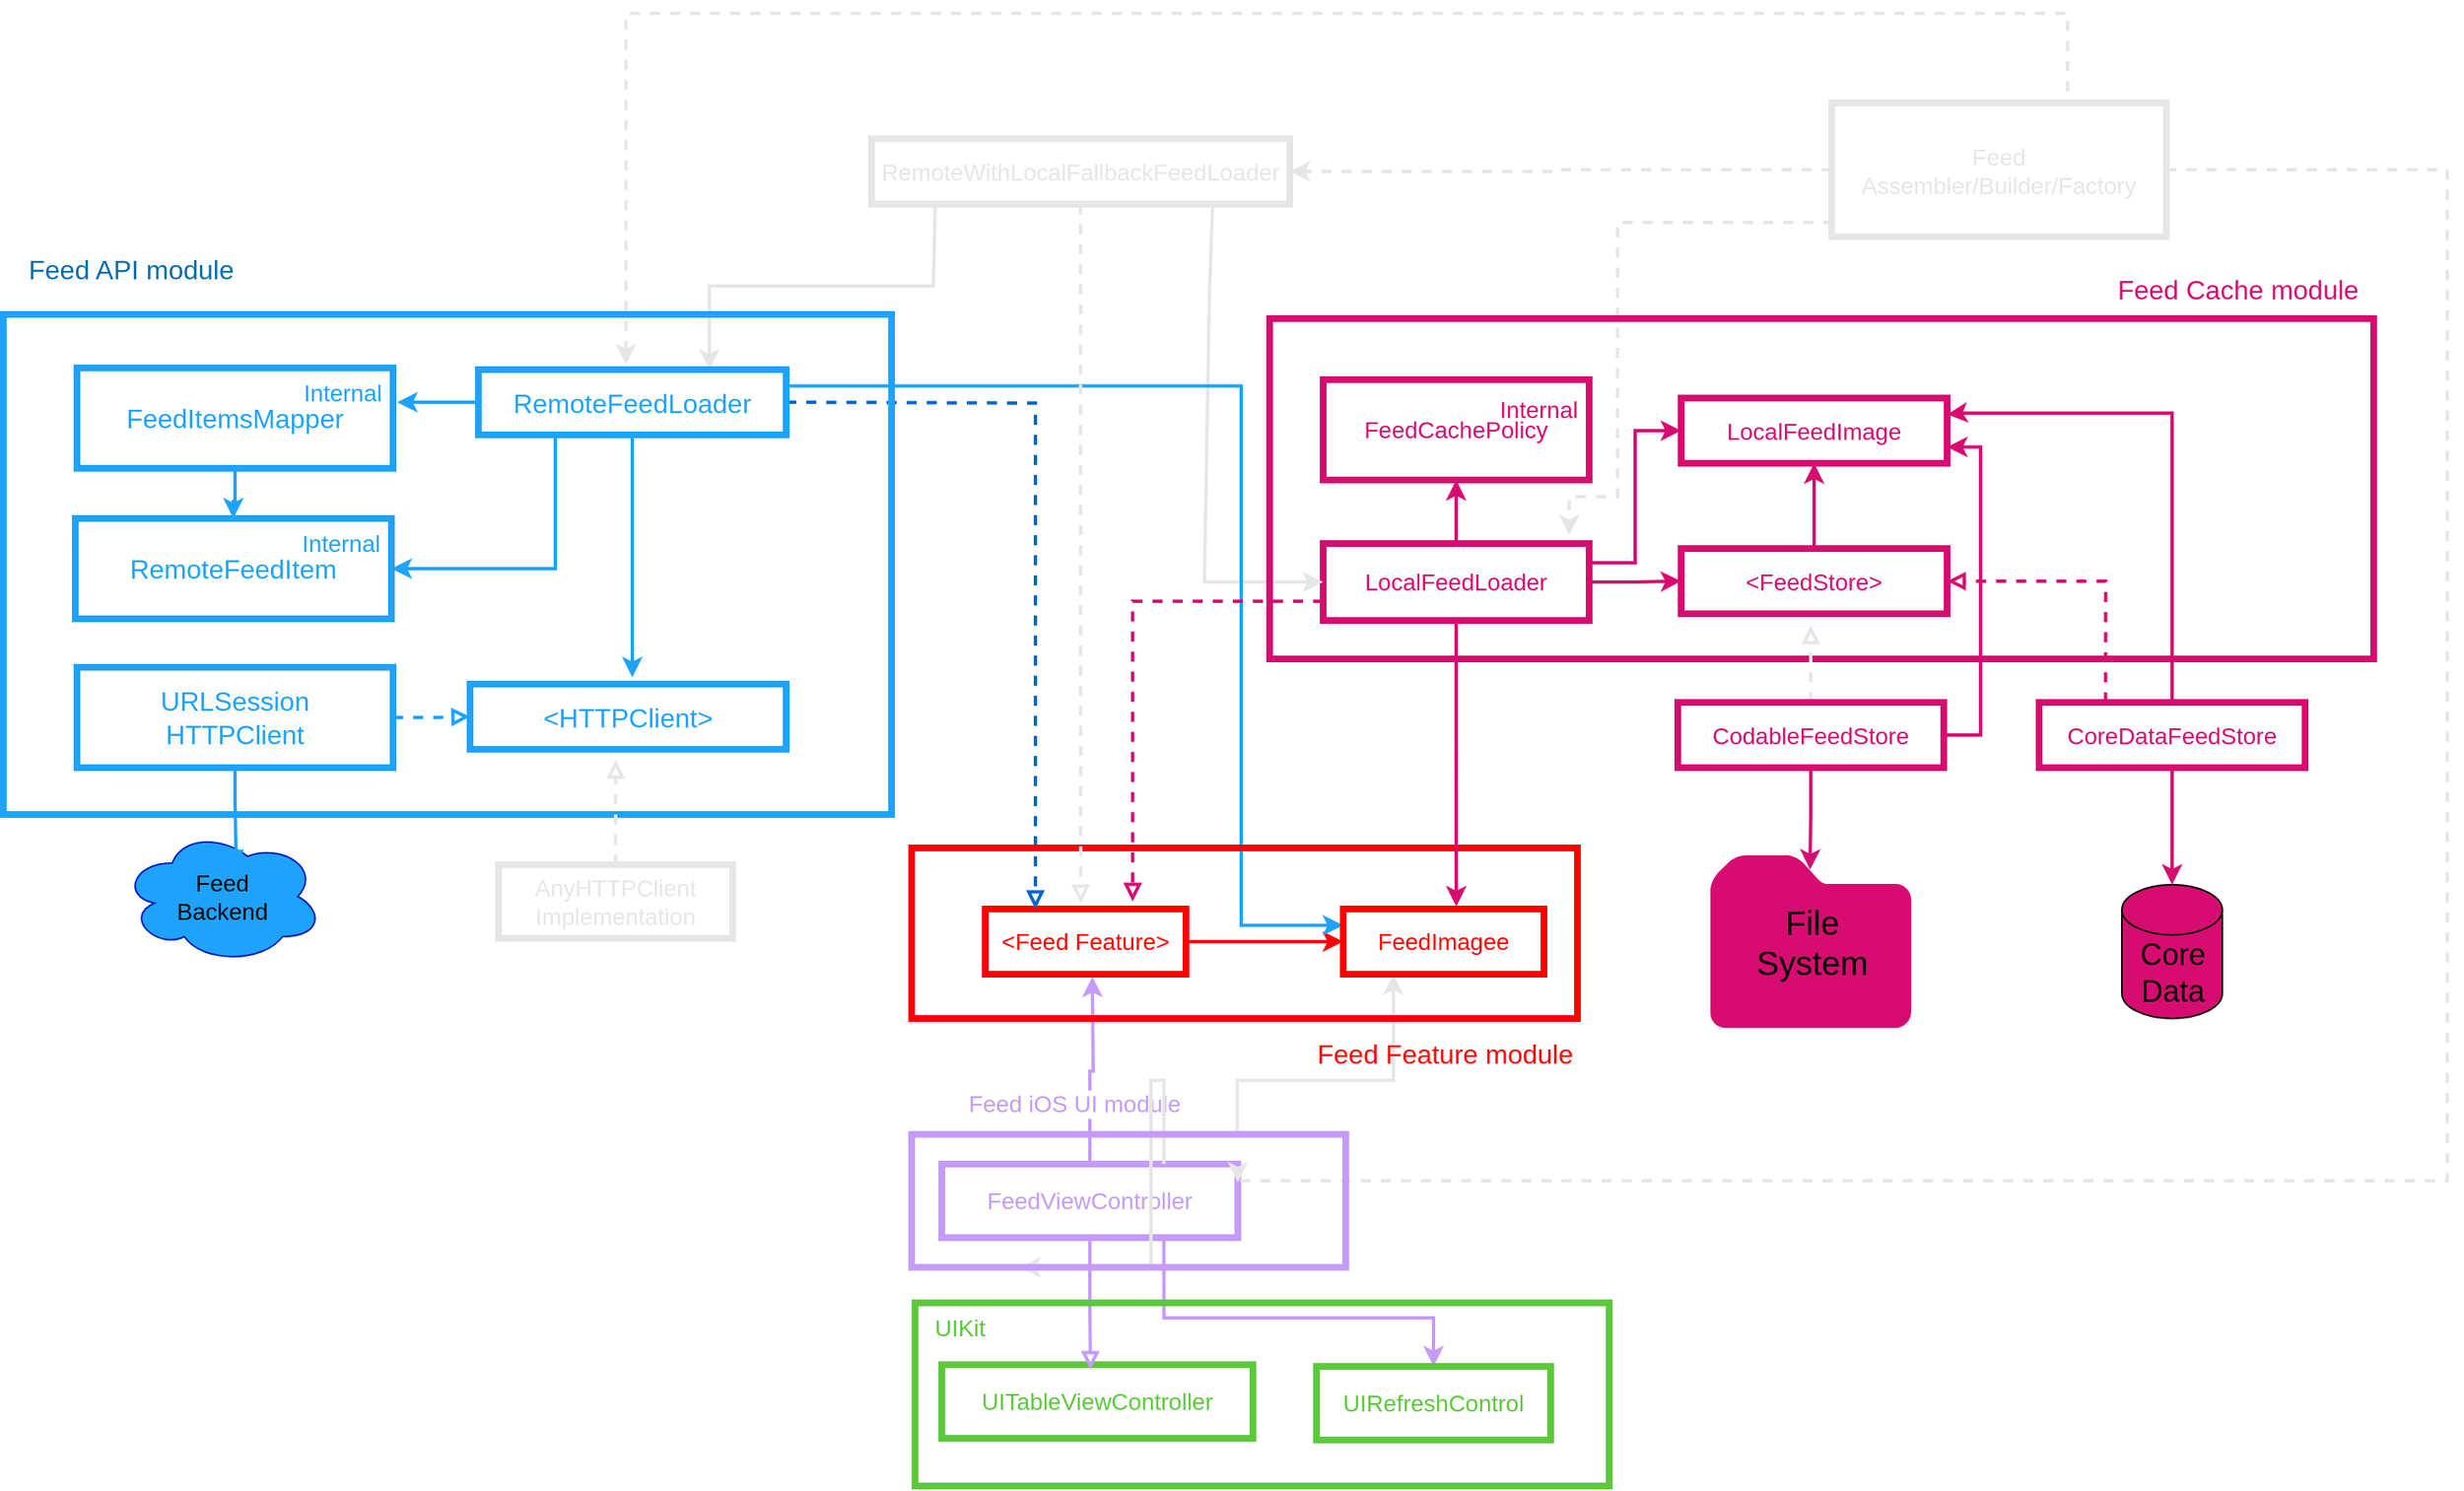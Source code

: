 <mxfile version="21.4.0" type="github">
  <diagram name="Version-1" id="Y2WjuvX7hO9Vn0jHDt_I">
    <mxGraphModel dx="2054" dy="1160" grid="0" gridSize="10" guides="1" tooltips="1" connect="1" arrows="1" fold="1" page="1" pageScale="1" pageWidth="1400" pageHeight="850" math="0" shadow="0">
      <root>
        <mxCell id="0" />
        <mxCell id="1" parent="0" />
        <mxCell id="fa2TgRjNBBgpzOrha1pa-1" value="&lt;span style=&quot;font-size: 14px;&quot;&gt;&lt;font style=&quot;font-size: 14px;&quot;&gt;UITableViewController&lt;/font&gt;&lt;/span&gt;" style="rounded=0;whiteSpace=wrap;html=1;strokeWidth=4;fillColor=none;strokeColor=#5CC93B;fontSize=14;fontColor=#5CC93B;" parent="1" vertex="1">
          <mxGeometry x="689" y="853" width="186" height="44" as="geometry" />
        </mxCell>
        <mxCell id="kslnaKKYkAR8ZkGTqqHD-31" style="edgeStyle=orthogonalEdgeStyle;rounded=0;orthogonalLoop=1;jettySize=auto;html=1;strokeWidth=2;strokeColor=#C49BF9;" parent="1" source="fa2TgRjNBBgpzOrha1pa-2" edge="1">
          <mxGeometry relative="1" as="geometry">
            <mxPoint x="779" y="621" as="targetPoint" />
          </mxGeometry>
        </mxCell>
        <mxCell id="BpPRSDlrW4VKUzsqnZfC-1" value="&lt;font style=&quot;font-size: 14px;&quot; color=&quot;#c49bf9&quot;&gt;Feed iOS UI module&lt;/font&gt;" style="edgeLabel;html=1;align=center;verticalAlign=middle;resizable=0;points=[];" vertex="1" connectable="0" parent="kslnaKKYkAR8ZkGTqqHD-31">
          <mxGeometry x="-0.406" y="-2" relative="1" as="geometry">
            <mxPoint x="-12" y="-2" as="offset" />
          </mxGeometry>
        </mxCell>
        <mxCell id="kslnaKKYkAR8ZkGTqqHD-38" style="edgeStyle=orthogonalEdgeStyle;rounded=0;orthogonalLoop=1;jettySize=auto;html=1;exitX=0.75;exitY=0;exitDx=0;exitDy=0;entryX=0.25;entryY=1;entryDx=0;entryDy=0;strokeWidth=2;strokeColor=#E6E6E6;" parent="1" source="BpPRSDlrW4VKUzsqnZfC-4" target="kslnaKKYkAR8ZkGTqqHD-33" edge="1">
          <mxGeometry relative="1" as="geometry">
            <Array as="points">
              <mxPoint x="959" y="683" />
            </Array>
          </mxGeometry>
        </mxCell>
        <mxCell id="BpPRSDlrW4VKUzsqnZfC-10" style="edgeStyle=orthogonalEdgeStyle;rounded=0;orthogonalLoop=1;jettySize=auto;html=1;entryX=0.478;entryY=0.068;entryDx=0;entryDy=0;entryPerimeter=0;strokeWidth=2;strokeColor=#C49BF9;endSize=6;endArrow=block;endFill=0;" edge="1" parent="1" source="fa2TgRjNBBgpzOrha1pa-2" target="fa2TgRjNBBgpzOrha1pa-1">
          <mxGeometry relative="1" as="geometry" />
        </mxCell>
        <mxCell id="BpPRSDlrW4VKUzsqnZfC-11" style="edgeStyle=orthogonalEdgeStyle;rounded=0;orthogonalLoop=1;jettySize=auto;html=1;exitX=0.75;exitY=1;exitDx=0;exitDy=0;entryX=0.5;entryY=0;entryDx=0;entryDy=0;strokeWidth=2;strokeColor=#C49BF9;" edge="1" parent="1" source="fa2TgRjNBBgpzOrha1pa-2" target="BpPRSDlrW4VKUzsqnZfC-8">
          <mxGeometry relative="1" as="geometry">
            <Array as="points">
              <mxPoint x="842" y="825" />
              <mxPoint x="1003" y="825" />
            </Array>
          </mxGeometry>
        </mxCell>
        <mxCell id="fa2TgRjNBBgpzOrha1pa-2" value="&lt;font style=&quot;font-size: 14px;&quot;&gt;FeedViewController&lt;/font&gt;" style="rounded=0;whiteSpace=wrap;html=1;fillColor=none;strokeColor=#C49BF9;strokeWidth=4;fontSize=14;fontColor=#C49BF9;" parent="1" vertex="1">
          <mxGeometry x="689" y="733" width="177" height="44" as="geometry" />
        </mxCell>
        <mxCell id="kslnaKKYkAR8ZkGTqqHD-34" style="edgeStyle=orthogonalEdgeStyle;rounded=0;orthogonalLoop=1;jettySize=auto;html=1;entryX=0;entryY=0.5;entryDx=0;entryDy=0;strokeColor=#FF0000;fontColor=#FF0000;strokeWidth=2;" parent="1" source="fa2TgRjNBBgpzOrha1pa-3" target="kslnaKKYkAR8ZkGTqqHD-33" edge="1">
          <mxGeometry relative="1" as="geometry" />
        </mxCell>
        <mxCell id="fa2TgRjNBBgpzOrha1pa-3" value="&lt;font style=&quot;font-size: 14px;&quot;&gt;&amp;lt;Feed Feature&amp;gt;&lt;/font&gt;" style="rounded=0;whiteSpace=wrap;html=1;fillColor=none;strokeColor=#FF0000;strokeWidth=4;fontSize=14;fontColor=#FF0000;" parent="1" vertex="1">
          <mxGeometry x="715" y="580.5" width="120" height="39" as="geometry" />
        </mxCell>
        <mxCell id="KoEfR0-JcFAQGKNgfmnl-4" style="edgeStyle=orthogonalEdgeStyle;rounded=0;orthogonalLoop=1;jettySize=auto;html=1;entryX=0;entryY=0.5;entryDx=0;entryDy=0;strokeWidth=2;strokeColor=#D70C70;" parent="1" source="fa2TgRjNBBgpzOrha1pa-6" target="kslnaKKYkAR8ZkGTqqHD-20" edge="1">
          <mxGeometry relative="1" as="geometry" />
        </mxCell>
        <mxCell id="KoEfR0-JcFAQGKNgfmnl-11" style="edgeStyle=orthogonalEdgeStyle;rounded=0;orthogonalLoop=1;jettySize=auto;html=1;exitX=1;exitY=0.25;exitDx=0;exitDy=0;entryX=0;entryY=0.5;entryDx=0;entryDy=0;strokeWidth=2;strokeColor=#D70C70;" parent="1" source="fa2TgRjNBBgpzOrha1pa-6" target="kslnaKKYkAR8ZkGTqqHD-19" edge="1">
          <mxGeometry relative="1" as="geometry" />
        </mxCell>
        <mxCell id="KoEfR0-JcFAQGKNgfmnl-13" style="edgeStyle=orthogonalEdgeStyle;rounded=0;orthogonalLoop=1;jettySize=auto;html=1;entryX=0.5;entryY=1;entryDx=0;entryDy=0;strokeWidth=2;strokeColor=#D70C70;" parent="1" source="fa2TgRjNBBgpzOrha1pa-6" target="KoEfR0-JcFAQGKNgfmnl-10" edge="1">
          <mxGeometry relative="1" as="geometry" />
        </mxCell>
        <mxCell id="fa2TgRjNBBgpzOrha1pa-6" value="&lt;font style=&quot;font-size: 14px;&quot;&gt;LocalFeedLoader&lt;/font&gt;" style="rounded=0;whiteSpace=wrap;html=1;fillColor=none;strokeColor=#D70C70;strokeWidth=4;fontColor=#D70C70;fontSize=14;" parent="1" vertex="1">
          <mxGeometry x="917" y="362" width="159" height="46" as="geometry" />
        </mxCell>
        <mxCell id="fa2TgRjNBBgpzOrha1pa-8" value="" style="html=1;labelBackgroundColor=#ffffff;startArrow=none;startFill=0;startSize=6;endArrow=block;endFill=0;endSize=6;jettySize=auto;orthogonalLoop=1;strokeWidth=2;dashed=1;fontSize=14;rounded=0;entryX=0.25;entryY=0;entryDx=0;entryDy=0;strokeColor=#0066CC;exitX=1;exitY=0.5;exitDx=0;exitDy=0;" parent="1" source="8nE0R6XnKWqMKPDeoMGo-2" target="fa2TgRjNBBgpzOrha1pa-3" edge="1">
          <mxGeometry width="60" height="60" relative="1" as="geometry">
            <mxPoint x="637" y="301" as="sourcePoint" />
            <mxPoint x="577" y="396" as="targetPoint" />
            <Array as="points">
              <mxPoint x="745" y="278" />
            </Array>
          </mxGeometry>
        </mxCell>
        <mxCell id="fa2TgRjNBBgpzOrha1pa-10" value="&lt;font style=&quot;font-size: 14px;&quot;&gt;RemoteWithLocalFallbackFeedLoader&lt;/font&gt;" style="rounded=0;whiteSpace=wrap;html=1;fillColor=none;strokeColor=#E6E6E6;strokeWidth=4;fontSize=14;fontColor=#E6E6E6;" parent="1" vertex="1">
          <mxGeometry x="647" y="120" width="250" height="39" as="geometry" />
        </mxCell>
        <mxCell id="fa2TgRjNBBgpzOrha1pa-12" value="" style="endArrow=classic;html=1;rounded=0;exitX=0.152;exitY=1.026;exitDx=0;exitDy=0;exitPerimeter=0;strokeWidth=2;strokeColor=#E6E6E6;entryX=0.75;entryY=0;entryDx=0;entryDy=0;fontColor=#E6E6E6;" parent="1" source="fa2TgRjNBBgpzOrha1pa-10" target="8nE0R6XnKWqMKPDeoMGo-2" edge="1">
          <mxGeometry width="50" height="50" relative="1" as="geometry">
            <mxPoint x="684.045" y="184.014" as="sourcePoint" />
            <mxPoint x="639.998" y="253.989" as="targetPoint" />
            <Array as="points">
              <mxPoint x="684" y="208" />
              <mxPoint x="550" y="208" />
            </Array>
          </mxGeometry>
        </mxCell>
        <mxCell id="fa2TgRjNBBgpzOrha1pa-13" value="" style="endArrow=classic;html=1;rounded=0;exitX=0.816;exitY=0.949;exitDx=0;exitDy=0;exitPerimeter=0;strokeWidth=2;strokeColor=#E6E6E6;fontColor=#E6E6E6;entryX=0;entryY=0.5;entryDx=0;entryDy=0;" parent="1" source="fa2TgRjNBBgpzOrha1pa-10" target="fa2TgRjNBBgpzOrha1pa-6" edge="1">
          <mxGeometry width="50" height="50" relative="1" as="geometry">
            <mxPoint x="849" y="189" as="sourcePoint" />
            <mxPoint x="1003" y="334" as="targetPoint" />
            <Array as="points">
              <mxPoint x="849" y="213" />
              <mxPoint x="846" y="385" />
            </Array>
          </mxGeometry>
        </mxCell>
        <mxCell id="fa2TgRjNBBgpzOrha1pa-14" style="edgeStyle=orthogonalEdgeStyle;rounded=0;orthogonalLoop=1;jettySize=auto;html=1;strokeWidth=2;dashed=1;strokeColor=#E6E6E6;exitX=0.5;exitY=0;exitDx=0;exitDy=0;fontColor=#E6E6E6;entryX=0.701;entryY=0.1;entryDx=0;entryDy=0;entryPerimeter=0;" parent="1" source="fa2TgRjNBBgpzOrha1pa-18" target="8nE0R6XnKWqMKPDeoMGo-17" edge="1">
          <mxGeometry relative="1" as="geometry">
            <Array as="points">
              <mxPoint x="1362" y="99" />
              <mxPoint x="1362" y="45" />
              <mxPoint x="500" y="45" />
            </Array>
            <mxPoint x="1151" y="118" as="sourcePoint" />
            <mxPoint x="500" y="228" as="targetPoint" />
          </mxGeometry>
        </mxCell>
        <mxCell id="fa2TgRjNBBgpzOrha1pa-15" style="edgeStyle=orthogonalEdgeStyle;rounded=0;orthogonalLoop=1;jettySize=auto;html=1;entryX=1;entryY=0.5;entryDx=0;entryDy=0;strokeWidth=2;dashed=1;strokeColor=#E6E6E6;fontColor=#E6E6E6;" parent="1" source="fa2TgRjNBBgpzOrha1pa-18" target="fa2TgRjNBBgpzOrha1pa-10" edge="1">
          <mxGeometry relative="1" as="geometry" />
        </mxCell>
        <mxCell id="BpPRSDlrW4VKUzsqnZfC-5" style="edgeStyle=orthogonalEdgeStyle;rounded=0;orthogonalLoop=1;jettySize=auto;html=1;entryX=1;entryY=0.25;entryDx=0;entryDy=0;strokeWidth=2;dashed=1;strokeColor=#E6E6E6;" edge="1" parent="1" source="fa2TgRjNBBgpzOrha1pa-18" target="fa2TgRjNBBgpzOrha1pa-2">
          <mxGeometry relative="1" as="geometry">
            <mxPoint x="1681" y="899" as="targetPoint" />
            <Array as="points">
              <mxPoint x="1589" y="139" />
              <mxPoint x="1589" y="743" />
            </Array>
          </mxGeometry>
        </mxCell>
        <mxCell id="fa2TgRjNBBgpzOrha1pa-18" value="&lt;font style=&quot;font-size: 14px;&quot;&gt;Feed&lt;br style=&quot;font-size: 14px;&quot;&gt;Assembler/Builder/Factory&lt;br style=&quot;font-size: 14px;&quot;&gt;&lt;/font&gt;" style="rounded=0;whiteSpace=wrap;html=1;fillColor=none;strokeColor=#E6E6E6;strokeWidth=4;fontColor=#E6E6E6;fontSize=14;" parent="1" vertex="1">
          <mxGeometry x="1221" y="98.5" width="200" height="80" as="geometry" />
        </mxCell>
        <mxCell id="kslnaKKYkAR8ZkGTqqHD-9" style="edgeStyle=orthogonalEdgeStyle;rounded=0;orthogonalLoop=1;jettySize=auto;html=1;entryX=0.5;entryY=0;entryDx=0;entryDy=0;strokeColor=#1EA3FC;strokeWidth=2;" parent="1" source="8nE0R6XnKWqMKPDeoMGo-1" target="kslnaKKYkAR8ZkGTqqHD-6" edge="1">
          <mxGeometry relative="1" as="geometry" />
        </mxCell>
        <mxCell id="8nE0R6XnKWqMKPDeoMGo-1" value="&lt;font style=&quot;font-size: 16px;&quot;&gt;FeedItemsMapper&lt;/font&gt;" style="rounded=0;whiteSpace=wrap;html=1;fillColor=none;strokeColor=#1EA3FC;strokeWidth=4;fontColor=#1EA3FC;fontSize=16;" parent="1" vertex="1">
          <mxGeometry x="172" y="257" width="189" height="60" as="geometry" />
        </mxCell>
        <mxCell id="kslnaKKYkAR8ZkGTqqHD-2" style="edgeStyle=orthogonalEdgeStyle;rounded=0;orthogonalLoop=1;jettySize=auto;html=1;exitX=0.5;exitY=1;exitDx=0;exitDy=0;strokeColor=#1EA3FC;strokeWidth=2;" parent="1" source="8nE0R6XnKWqMKPDeoMGo-2" edge="1">
          <mxGeometry relative="1" as="geometry">
            <mxPoint x="504" y="442" as="targetPoint" />
            <mxPoint x="504" y="317" as="sourcePoint" />
          </mxGeometry>
        </mxCell>
        <mxCell id="kslnaKKYkAR8ZkGTqqHD-8" style="edgeStyle=orthogonalEdgeStyle;rounded=0;orthogonalLoop=1;jettySize=auto;html=1;strokeColor=#1EA3FC;strokeWidth=2;" parent="1" source="8nE0R6XnKWqMKPDeoMGo-2" edge="1">
          <mxGeometry relative="1" as="geometry">
            <mxPoint x="363.412" y="277.5" as="targetPoint" />
          </mxGeometry>
        </mxCell>
        <mxCell id="kslnaKKYkAR8ZkGTqqHD-14" style="edgeStyle=orthogonalEdgeStyle;rounded=0;orthogonalLoop=1;jettySize=auto;html=1;exitX=0.25;exitY=1;exitDx=0;exitDy=0;entryX=1;entryY=0.5;entryDx=0;entryDy=0;strokeColor=#1EA3FC;strokeWidth=2;" parent="1" source="8nE0R6XnKWqMKPDeoMGo-2" target="kslnaKKYkAR8ZkGTqqHD-6" edge="1">
          <mxGeometry relative="1" as="geometry" />
        </mxCell>
        <mxCell id="kslnaKKYkAR8ZkGTqqHD-46" style="edgeStyle=orthogonalEdgeStyle;rounded=0;orthogonalLoop=1;jettySize=auto;html=1;exitX=1;exitY=0.25;exitDx=0;exitDy=0;entryX=0;entryY=0.25;entryDx=0;entryDy=0;strokeWidth=2;strokeColor=#1EA3FC;" parent="1" source="8nE0R6XnKWqMKPDeoMGo-2" target="kslnaKKYkAR8ZkGTqqHD-33" edge="1">
          <mxGeometry relative="1" as="geometry">
            <Array as="points">
              <mxPoint x="868" y="268" />
              <mxPoint x="868" y="590" />
            </Array>
          </mxGeometry>
        </mxCell>
        <mxCell id="8nE0R6XnKWqMKPDeoMGo-2" value="&lt;font style=&quot;font-size: 16px;&quot;&gt;RemoteFeedLoader&lt;/font&gt;" style="rounded=0;whiteSpace=wrap;html=1;fillColor=none;strokeColor=#1EA3FC;strokeWidth=4;fontColor=#1EA3FC;fontSize=16;" parent="1" vertex="1">
          <mxGeometry x="412" y="258" width="184" height="39" as="geometry" />
        </mxCell>
        <mxCell id="8nE0R6XnKWqMKPDeoMGo-3" value="&lt;font style=&quot;font-size: 16px;&quot;&gt;&amp;lt;HTTPClient&amp;gt;&lt;/font&gt;" style="rounded=0;whiteSpace=wrap;html=1;fillColor=none;strokeColor=#1EA3FC;strokeWidth=4;fontColor=#1EA3FC;fontSize=16;" parent="1" vertex="1">
          <mxGeometry x="407" y="446" width="189" height="39" as="geometry" />
        </mxCell>
        <mxCell id="8nE0R6XnKWqMKPDeoMGo-4" value="&lt;font style=&quot;font-size: 14px;&quot;&gt;Feed&lt;br style=&quot;font-size: 14px;&quot;&gt;Backend&lt;/font&gt;" style="ellipse;shape=cloud;whiteSpace=wrap;html=1;fillColor=#1ea3fc;fontColor=#000000;strokeColor=#001DBC;fontSize=14;" parent="1" vertex="1">
          <mxGeometry x="199" y="533" width="120" height="80" as="geometry" />
        </mxCell>
        <mxCell id="8nE0R6XnKWqMKPDeoMGo-12" style="edgeStyle=orthogonalEdgeStyle;rounded=0;orthogonalLoop=1;jettySize=auto;html=1;entryX=0.567;entryY=0.163;entryDx=0;entryDy=0;entryPerimeter=0;strokeWidth=2;strokeColor=#1EA3FC;endArrow=baseDash;endFill=0;" parent="1" source="8nE0R6XnKWqMKPDeoMGo-8" target="8nE0R6XnKWqMKPDeoMGo-4" edge="1">
          <mxGeometry relative="1" as="geometry" />
        </mxCell>
        <mxCell id="kslnaKKYkAR8ZkGTqqHD-16" style="edgeStyle=orthogonalEdgeStyle;rounded=0;orthogonalLoop=1;jettySize=auto;html=1;exitX=1;exitY=0.5;exitDx=0;exitDy=0;entryX=0;entryY=0.5;entryDx=0;entryDy=0;strokeWidth=2;endArrow=block;endFill=0;dashed=1;strokeColor=#1EA3FC;" parent="1" source="8nE0R6XnKWqMKPDeoMGo-8" target="8nE0R6XnKWqMKPDeoMGo-3" edge="1">
          <mxGeometry relative="1" as="geometry" />
        </mxCell>
        <mxCell id="8nE0R6XnKWqMKPDeoMGo-8" value="&lt;span style=&quot;font-family: Helvetica; font-size: 16px; font-style: normal; font-variant-ligatures: normal; font-variant-caps: normal; font-weight: 400; letter-spacing: normal; orphans: 2; text-align: center; text-indent: 0px; text-transform: none; widows: 2; word-spacing: 0px; -webkit-text-stroke-width: 0px; background-color: rgb(251, 251, 251); text-decoration-thickness: initial; text-decoration-style: initial; text-decoration-color: initial; float: none; display: inline !important;&quot;&gt;URLSession&lt;br&gt;HTTPClient&lt;br&gt;&lt;/span&gt;" style="rounded=0;whiteSpace=wrap;html=1;fillColor=none;strokeColor=#1EA3FC;strokeWidth=4;fontColor=#1EA3FC;" parent="1" vertex="1">
          <mxGeometry x="172" y="436" width="189" height="60" as="geometry" />
        </mxCell>
        <mxCell id="8nE0R6XnKWqMKPDeoMGo-17" value="" style="rounded=0;whiteSpace=wrap;html=1;fillColor=none;strokeWidth=4;strokeColor=#1EA3FC;" parent="1" vertex="1">
          <mxGeometry x="128" y="225" width="531" height="299" as="geometry" />
        </mxCell>
        <mxCell id="8nE0R6XnKWqMKPDeoMGo-18" value="Feed API module" style="text;html=1;strokeColor=none;fillColor=none;align=center;verticalAlign=middle;whiteSpace=wrap;rounded=0;strokeWidth=0;fontColor=#006EAF;fontStyle=0;fontSize=16;" parent="1" vertex="1">
          <mxGeometry x="141" y="183" width="127" height="30" as="geometry" />
        </mxCell>
        <mxCell id="kslnaKKYkAR8ZkGTqqHD-4" value="&lt;font style=&quot;font-size: 14px;&quot;&gt;Internal&lt;/font&gt;" style="text;html=1;strokeColor=none;fillColor=none;align=center;verticalAlign=middle;whiteSpace=wrap;rounded=0;labelPosition=center;verticalLabelPosition=middle;fontColor=#1EA3FC;" parent="1" vertex="1">
          <mxGeometry x="301" y="257" width="60" height="30" as="geometry" />
        </mxCell>
        <mxCell id="kslnaKKYkAR8ZkGTqqHD-6" value="RemoteFeedItem" style="rounded=0;whiteSpace=wrap;html=1;fillColor=none;strokeColor=#1EA3FC;strokeWidth=4;fontColor=#1EA3FC;fontSize=16;" parent="1" vertex="1">
          <mxGeometry x="171" y="347" width="189" height="60" as="geometry" />
        </mxCell>
        <mxCell id="kslnaKKYkAR8ZkGTqqHD-7" value="&lt;font style=&quot;font-size: 14px;&quot;&gt;Internal&lt;/font&gt;" style="text;html=1;strokeColor=none;fillColor=none;align=center;verticalAlign=middle;whiteSpace=wrap;rounded=0;labelPosition=center;verticalLabelPosition=middle;fontColor=#1EA3FC;" parent="1" vertex="1">
          <mxGeometry x="300" y="347" width="60" height="30" as="geometry" />
        </mxCell>
        <mxCell id="kslnaKKYkAR8ZkGTqqHD-19" value="&lt;font style=&quot;font-size: 14px;&quot;&gt;LocalFeedImage&lt;/font&gt;" style="rounded=0;whiteSpace=wrap;html=1;fillColor=none;strokeColor=#D70C70;strokeWidth=4;fontColor=#D70C70;fontSize=14;" parent="1" vertex="1">
          <mxGeometry x="1131" y="275" width="159" height="39" as="geometry" />
        </mxCell>
        <mxCell id="kslnaKKYkAR8ZkGTqqHD-22" style="edgeStyle=orthogonalEdgeStyle;rounded=0;orthogonalLoop=1;jettySize=auto;html=1;entryX=0.5;entryY=1;entryDx=0;entryDy=0;strokeWidth=2;strokeColor=#D70C70;" parent="1" source="kslnaKKYkAR8ZkGTqqHD-20" target="kslnaKKYkAR8ZkGTqqHD-19" edge="1">
          <mxGeometry relative="1" as="geometry" />
        </mxCell>
        <mxCell id="kslnaKKYkAR8ZkGTqqHD-20" value="&lt;font style=&quot;font-size: 14px;&quot;&gt;&amp;lt;FeedStore&amp;gt;&lt;/font&gt;" style="rounded=0;whiteSpace=wrap;html=1;fillColor=none;strokeColor=#D70C70;strokeWidth=4;fontColor=#D70C70;fontSize=14;" parent="1" vertex="1">
          <mxGeometry x="1131" y="365" width="159" height="39" as="geometry" />
        </mxCell>
        <mxCell id="kslnaKKYkAR8ZkGTqqHD-25" value="Feed Cache module" style="text;html=1;strokeColor=none;fillColor=none;align=center;verticalAlign=middle;whiteSpace=wrap;rounded=0;strokeWidth=0;fontColor=#D70C70;fontStyle=0;fontSize=16;" parent="1" vertex="1">
          <mxGeometry x="1385" y="195" width="158" height="30" as="geometry" />
        </mxCell>
        <mxCell id="kslnaKKYkAR8ZkGTqqHD-28" style="edgeStyle=orthogonalEdgeStyle;rounded=0;orthogonalLoop=1;jettySize=auto;html=1;exitX=0;exitY=0.75;exitDx=0;exitDy=0;strokeWidth=2;strokeColor=#E6E6E6;dashed=1;fontColor=#E6E6E6;entryX=0.925;entryY=-0.109;entryDx=0;entryDy=0;entryPerimeter=0;" parent="1" target="fa2TgRjNBBgpzOrha1pa-6" edge="1">
          <mxGeometry relative="1" as="geometry">
            <mxPoint x="1221" y="169" as="sourcePoint" />
            <mxPoint x="1065.029" y="339.998" as="targetPoint" />
            <Array as="points">
              <mxPoint x="1221" y="170" />
              <mxPoint x="1093" y="170" />
              <mxPoint x="1093" y="334" />
              <mxPoint x="1064" y="334" />
            </Array>
          </mxGeometry>
        </mxCell>
        <mxCell id="kslnaKKYkAR8ZkGTqqHD-29" value="&lt;font style=&quot;font-size: 14px;&quot;&gt;AnyHTTPClient&lt;br&gt;Implementation&lt;br&gt;&lt;/font&gt;" style="rounded=0;whiteSpace=wrap;html=1;fillColor=none;strokeColor=#E6E6E6;strokeWidth=4;fontSize=14;gradientColor=#b3b3b3;fontColor=#E6E6E6;" parent="1" vertex="1">
          <mxGeometry x="424" y="554" width="140" height="44" as="geometry" />
        </mxCell>
        <mxCell id="kslnaKKYkAR8ZkGTqqHD-33" value="&lt;font style=&quot;font-size: 14px;&quot;&gt;FeedImagee&lt;/font&gt;" style="rounded=0;whiteSpace=wrap;html=1;fillColor=none;strokeColor=#FF0000;strokeWidth=4;fontSize=14;fontColor=#FF0000;" parent="1" vertex="1">
          <mxGeometry x="929" y="580.5" width="120" height="39" as="geometry" />
        </mxCell>
        <mxCell id="kslnaKKYkAR8ZkGTqqHD-35" value="" style="rounded=0;whiteSpace=wrap;html=1;fillColor=none;strokeWidth=4;strokeColor=#ff0000;" parent="1" vertex="1">
          <mxGeometry x="671" y="544" width="398" height="102" as="geometry" />
        </mxCell>
        <mxCell id="kslnaKKYkAR8ZkGTqqHD-36" value="Feed Feature module" style="text;html=1;strokeColor=none;fillColor=none;align=center;verticalAlign=middle;whiteSpace=wrap;rounded=0;strokeWidth=0;fontColor=#FF0000;fontStyle=0;fontSize=16;" parent="1" vertex="1">
          <mxGeometry x="911" y="651.6" width="158" height="30" as="geometry" />
        </mxCell>
        <mxCell id="JNZvR-7SCy1b5JrwN-PK-1" style="edgeStyle=orthogonalEdgeStyle;rounded=0;orthogonalLoop=1;jettySize=auto;html=1;entryX=1;entryY=0.25;entryDx=0;entryDy=0;strokeWidth=2;strokeColor=#D70C70;" parent="1" source="kslnaKKYkAR8ZkGTqqHD-37" target="kslnaKKYkAR8ZkGTqqHD-19" edge="1">
          <mxGeometry relative="1" as="geometry">
            <mxPoint x="1297" y="279" as="targetPoint" />
            <Array as="points">
              <mxPoint x="1425" y="284" />
              <mxPoint x="1298" y="284" />
            </Array>
          </mxGeometry>
        </mxCell>
        <mxCell id="JNZvR-7SCy1b5JrwN-PK-2" style="edgeStyle=orthogonalEdgeStyle;rounded=0;orthogonalLoop=1;jettySize=auto;html=1;exitX=0.25;exitY=0;exitDx=0;exitDy=0;entryX=1;entryY=0.5;entryDx=0;entryDy=0;strokeWidth=2;strokeColor=#D70C70;endArrow=block;endFill=0;dashed=1;" parent="1" source="kslnaKKYkAR8ZkGTqqHD-37" target="kslnaKKYkAR8ZkGTqqHD-20" edge="1">
          <mxGeometry relative="1" as="geometry" />
        </mxCell>
        <mxCell id="kslnaKKYkAR8ZkGTqqHD-37" value="&lt;font style=&quot;font-size: 14px;&quot;&gt;CoreDataFeedStore&lt;br&gt;&lt;/font&gt;" style="rounded=0;whiteSpace=wrap;html=1;fillColor=none;strokeColor=#D70C70;strokeWidth=4;fontSize=14;gradientColor=#b3b3b3;fontColor=#D70C70;" parent="1" vertex="1">
          <mxGeometry x="1345" y="457" width="159" height="39" as="geometry" />
        </mxCell>
        <mxCell id="kslnaKKYkAR8ZkGTqqHD-48" style="edgeStyle=orthogonalEdgeStyle;rounded=0;orthogonalLoop=1;jettySize=auto;html=1;entryX=0.461;entryY=1.163;entryDx=0;entryDy=0;entryPerimeter=0;strokeWidth=2;strokeColor=#E6E6E6;endArrow=block;endFill=0;dashed=1;" parent="1" source="kslnaKKYkAR8ZkGTqqHD-29" target="8nE0R6XnKWqMKPDeoMGo-3" edge="1">
          <mxGeometry relative="1" as="geometry" />
        </mxCell>
        <mxCell id="KoEfR0-JcFAQGKNgfmnl-6" style="edgeStyle=orthogonalEdgeStyle;rounded=0;orthogonalLoop=1;jettySize=auto;html=1;exitX=0;exitY=0.75;exitDx=0;exitDy=0;entryX=0.332;entryY=0.314;entryDx=0;entryDy=0;entryPerimeter=0;strokeWidth=2;strokeColor=#D70C70;dashed=1;endArrow=block;endFill=0;" parent="1" source="fa2TgRjNBBgpzOrha1pa-6" target="kslnaKKYkAR8ZkGTqqHD-35" edge="1">
          <mxGeometry relative="1" as="geometry" />
        </mxCell>
        <mxCell id="KoEfR0-JcFAQGKNgfmnl-7" style="edgeStyle=orthogonalEdgeStyle;rounded=0;orthogonalLoop=1;jettySize=auto;html=1;entryX=0.818;entryY=0.343;entryDx=0;entryDy=0;entryPerimeter=0;strokeWidth=2;strokeColor=#D70C70;" parent="1" source="fa2TgRjNBBgpzOrha1pa-6" target="kslnaKKYkAR8ZkGTqqHD-35" edge="1">
          <mxGeometry relative="1" as="geometry" />
        </mxCell>
        <mxCell id="KoEfR0-JcFAQGKNgfmnl-8" value="" style="rounded=0;whiteSpace=wrap;html=1;fillColor=none;strokeWidth=4;strokeColor=#D70C70;" parent="1" vertex="1">
          <mxGeometry x="885" y="227.5" width="660" height="203.5" as="geometry" />
        </mxCell>
        <mxCell id="KoEfR0-JcFAQGKNgfmnl-9" style="edgeStyle=orthogonalEdgeStyle;rounded=0;orthogonalLoop=1;jettySize=auto;html=1;entryX=0.254;entryY=0.324;entryDx=0;entryDy=0;entryPerimeter=0;strokeWidth=2;dashed=1;endArrow=block;endFill=0;strokeColor=#E6E6E6;" parent="1" source="fa2TgRjNBBgpzOrha1pa-10" target="kslnaKKYkAR8ZkGTqqHD-35" edge="1">
          <mxGeometry relative="1" as="geometry" />
        </mxCell>
        <mxCell id="KoEfR0-JcFAQGKNgfmnl-10" value="&lt;font style=&quot;font-size: 14px;&quot;&gt;FeedCachePolicy&lt;/font&gt;" style="rounded=0;whiteSpace=wrap;html=1;fillColor=none;strokeColor=#D70C70;strokeWidth=4;fontColor=#D70C70;fontSize=14;" parent="1" vertex="1">
          <mxGeometry x="917" y="264" width="159" height="60" as="geometry" />
        </mxCell>
        <mxCell id="KoEfR0-JcFAQGKNgfmnl-12" value="&lt;font style=&quot;font-size: 14px;&quot;&gt;Internal&lt;/font&gt;" style="text;html=1;strokeColor=none;fillColor=none;align=center;verticalAlign=middle;whiteSpace=wrap;rounded=0;labelPosition=center;verticalLabelPosition=middle;fontColor=#D70C70;" parent="1" vertex="1">
          <mxGeometry x="1016" y="267" width="60" height="30" as="geometry" />
        </mxCell>
        <mxCell id="KoEfR0-JcFAQGKNgfmnl-16" style="edgeStyle=orthogonalEdgeStyle;rounded=0;orthogonalLoop=1;jettySize=auto;html=1;strokeWidth=2;strokeColor=#E6E6E6;endArrow=block;endFill=0;dashed=1;" parent="1" source="KoEfR0-JcFAQGKNgfmnl-14" edge="1">
          <mxGeometry relative="1" as="geometry">
            <mxPoint x="1208.5" y="411" as="targetPoint" />
          </mxGeometry>
        </mxCell>
        <mxCell id="KoEfR0-JcFAQGKNgfmnl-19" style="edgeStyle=orthogonalEdgeStyle;rounded=0;orthogonalLoop=1;jettySize=auto;html=1;entryX=1;entryY=0.75;entryDx=0;entryDy=0;strokeWidth=2;strokeColor=#D70C70;" parent="1" source="KoEfR0-JcFAQGKNgfmnl-14" target="kslnaKKYkAR8ZkGTqqHD-19" edge="1">
          <mxGeometry relative="1" as="geometry">
            <Array as="points">
              <mxPoint x="1310" y="477" />
              <mxPoint x="1310" y="304" />
            </Array>
          </mxGeometry>
        </mxCell>
        <mxCell id="KoEfR0-JcFAQGKNgfmnl-14" value="&lt;font style=&quot;font-size: 14px;&quot;&gt;CodableFeedStore&lt;/font&gt;" style="rounded=0;whiteSpace=wrap;html=1;fillColor=none;strokeColor=#D70C70;strokeWidth=4;fontColor=#D70C70;fontSize=14;" parent="1" vertex="1">
          <mxGeometry x="1129" y="457" width="159" height="39" as="geometry" />
        </mxCell>
        <mxCell id="KoEfR0-JcFAQGKNgfmnl-17" value="&lt;div style=&quot;font-size: 20px;&quot;&gt;&lt;span style=&quot;background-color: initial; font-size: 20px;&quot;&gt;File&lt;/span&gt;&lt;/div&gt;&lt;div style=&quot;font-size: 20px;&quot;&gt;&lt;span style=&quot;background-color: initial; font-size: 20px;&quot;&gt;System&lt;/span&gt;&lt;/div&gt;" style="sketch=0;aspect=fixed;pointerEvents=1;shadow=0;dashed=0;html=1;strokeColor=none;labelPosition=center;verticalLabelPosition=middle;verticalAlign=middle;align=center;fillColor=#D70C70;shape=mxgraph.mscae.enterprise.folder;fontSize=20;" parent="1" vertex="1">
          <mxGeometry x="1148.5" y="548.4" width="120" height="103.2" as="geometry" />
        </mxCell>
        <mxCell id="KoEfR0-JcFAQGKNgfmnl-18" style="edgeStyle=orthogonalEdgeStyle;rounded=0;orthogonalLoop=1;jettySize=auto;html=1;entryX=0.496;entryY=0.083;entryDx=0;entryDy=0;entryPerimeter=0;strokeWidth=2;strokeColor=#D70C70;" parent="1" source="KoEfR0-JcFAQGKNgfmnl-14" target="KoEfR0-JcFAQGKNgfmnl-17" edge="1">
          <mxGeometry relative="1" as="geometry" />
        </mxCell>
        <mxCell id="JNZvR-7SCy1b5JrwN-PK-3" value="&lt;font style=&quot;font-size: 18px;&quot;&gt;Core&lt;br&gt;Data&lt;/font&gt;" style="shape=cylinder3;whiteSpace=wrap;html=1;boundedLbl=1;backgroundOutline=1;size=15;strokeColor=#000000;gradientColor=none;fillColor=#D70C70;gradientDirection=north;strokeWidth=1;" parent="1" vertex="1">
          <mxGeometry x="1394.5" y="566" width="60" height="80" as="geometry" />
        </mxCell>
        <mxCell id="JNZvR-7SCy1b5JrwN-PK-4" style="edgeStyle=orthogonalEdgeStyle;rounded=0;orthogonalLoop=1;jettySize=auto;html=1;entryX=0.5;entryY=0;entryDx=0;entryDy=0;entryPerimeter=0;strokeWidth=2;strokeColor=#D70C70;" parent="1" source="kslnaKKYkAR8ZkGTqqHD-37" target="JNZvR-7SCy1b5JrwN-PK-3" edge="1">
          <mxGeometry relative="1" as="geometry" />
        </mxCell>
        <mxCell id="BpPRSDlrW4VKUzsqnZfC-7" value="" style="rounded=0;whiteSpace=wrap;html=1;strokeWidth=4;fillColor=none;strokeColor=#5CC93B;fontSize=14;fontColor=#5CC93B;align=center;labelPosition=center;verticalLabelPosition=middle;verticalAlign=middle;horizontal=1;" vertex="1" parent="1">
          <mxGeometry x="673" y="816" width="415" height="109.5" as="geometry" />
        </mxCell>
        <mxCell id="BpPRSDlrW4VKUzsqnZfC-8" value="&lt;span style=&quot;font-size: 14px;&quot;&gt;&lt;font style=&quot;font-size: 14px;&quot;&gt;UIRefreshControl&lt;/font&gt;&lt;/span&gt;" style="rounded=0;whiteSpace=wrap;html=1;strokeWidth=4;fillColor=none;strokeColor=#5CC93B;fontSize=14;fontColor=#5CC93B;" vertex="1" parent="1">
          <mxGeometry x="913" y="854" width="140" height="44" as="geometry" />
        </mxCell>
        <mxCell id="BpPRSDlrW4VKUzsqnZfC-12" value="UIKit" style="text;html=1;strokeColor=none;fillColor=none;align=center;verticalAlign=middle;whiteSpace=wrap;rounded=0;labelPosition=center;verticalLabelPosition=middle;fontColor=#5CC93B;fontSize=14;" vertex="1" parent="1">
          <mxGeometry x="670" y="816" width="60" height="30" as="geometry" />
        </mxCell>
        <mxCell id="BpPRSDlrW4VKUzsqnZfC-13" value="" style="edgeStyle=orthogonalEdgeStyle;rounded=0;orthogonalLoop=1;jettySize=auto;html=1;exitX=0.75;exitY=0;exitDx=0;exitDy=0;entryX=0.25;entryY=1;entryDx=0;entryDy=0;strokeWidth=2;strokeColor=#E6E6E6;" edge="1" parent="1" source="fa2TgRjNBBgpzOrha1pa-2" target="BpPRSDlrW4VKUzsqnZfC-4">
          <mxGeometry relative="1" as="geometry">
            <Array as="points">
              <mxPoint x="814" y="683" />
            </Array>
            <mxPoint x="822" y="733" as="sourcePoint" />
            <mxPoint x="959" y="620" as="targetPoint" />
          </mxGeometry>
        </mxCell>
        <mxCell id="BpPRSDlrW4VKUzsqnZfC-4" value="" style="rounded=0;whiteSpace=wrap;html=1;fillColor=none;strokeColor=#C49BF9;strokeWidth=4;fontSize=14;fontColor=#C49BF9;" vertex="1" parent="1">
          <mxGeometry x="671" y="715.25" width="259.5" height="79.5" as="geometry" />
        </mxCell>
      </root>
    </mxGraphModel>
  </diagram>
</mxfile>
